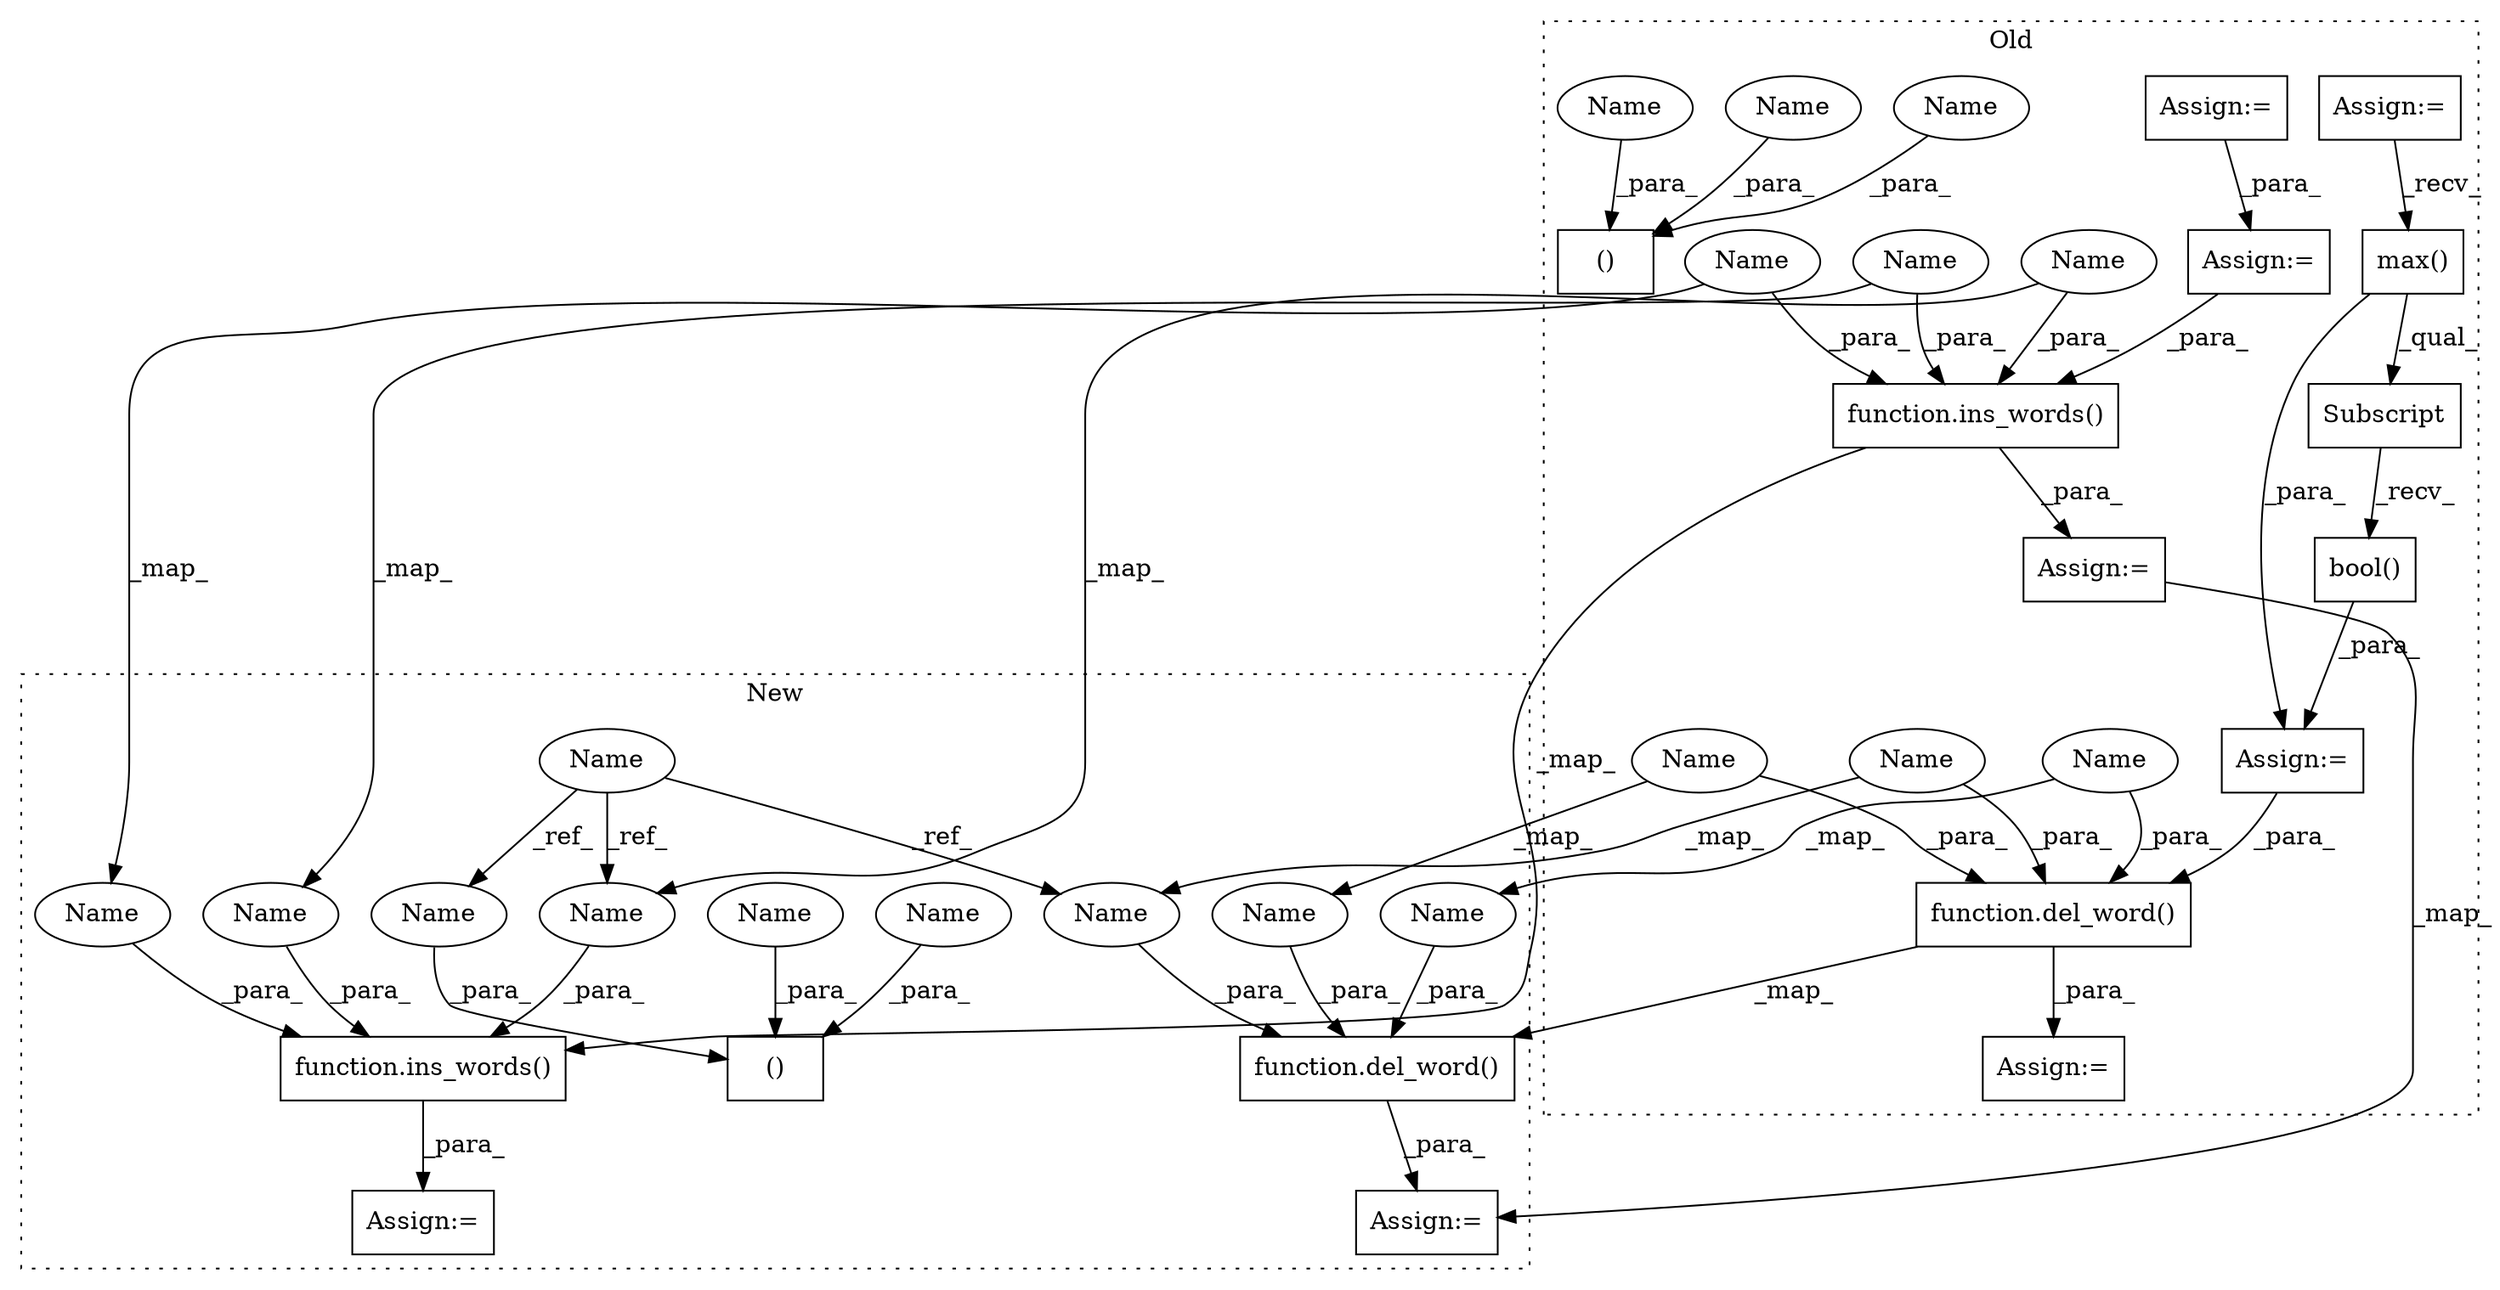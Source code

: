 digraph G {
subgraph cluster0 {
1 [label="bool()" a="75" s="15242" l="32" shape="box"];
3 [label="Assign:=" a="68" s="15297" l="24" shape="box"];
4 [label="max()" a="75" s="15242,15263" l="19,1" shape="box"];
5 [label="Subscript" a="63" s="15242,0" l="25,0" shape="box"];
7 [label="function.del_word()" a="75" s="15321,15547" l="22,11" shape="box"];
9 [label="function.ins_words()" a="75" s="16875,17108" l="23,11" shape="box"];
11 [label="()" a="54" s="15297" l="21" shape="box"];
12 [label="Assign:=" a="68" s="15239" l="3" shape="box"];
13 [label="Assign:=" a="68" s="15184" l="3" shape="box"];
15 [label="Assign:=" a="68" s="16745" l="3" shape="box"];
16 [label="Assign:=" a="68" s="16800" l="3" shape="box"];
17 [label="Assign:=" a="68" s="16851" l="24" shape="box"];
22 [label="Name" a="87" s="16952" l="4" shape="ellipse"];
23 [label="Name" a="87" s="15314" l="4" shape="ellipse"];
24 [label="Name" a="87" s="15397" l="4" shape="ellipse"];
25 [label="Name" a="87" s="16925" l="13" shape="ellipse"];
26 [label="Name" a="87" s="15370" l="13" shape="ellipse"];
27 [label="Name" a="87" s="15299" l="13" shape="ellipse"];
28 [label="Name" a="87" s="15343" l="13" shape="ellipse"];
29 [label="Name" a="87" s="16898" l="13" shape="ellipse"];
30 [label="Name" a="87" s="15284" l="13" shape="ellipse"];
label = "Old";
style="dotted";
}
subgraph cluster1 {
2 [label="()" a="54" s="17038" l="21" shape="box"];
6 [label="function.del_word()" a="75" s="15961,16186" l="22,11" shape="box"];
8 [label="Name" a="87" s="9398" l="4" shape="ellipse"];
10 [label="function.ins_words()" a="75" s="17062,17266" l="23,11" shape="box"];
14 [label="Assign:=" a="68" s="17038" l="24" shape="box"];
18 [label="Assign:=" a="68" s="15937" l="24" shape="box"];
19 [label="Name" a="87" s="17139" l="4" shape="ellipse"];
20 [label="Name" a="87" s="16037" l="4" shape="ellipse"];
21 [label="Name" a="87" s="17055" l="4" shape="ellipse"];
31 [label="Name" a="87" s="17040" l="13" shape="ellipse"];
32 [label="Name" a="87" s="17112" l="13" shape="ellipse"];
33 [label="Name" a="87" s="16010" l="13" shape="ellipse"];
34 [label="Name" a="87" s="17085" l="13" shape="ellipse"];
35 [label="Name" a="87" s="17025" l="13" shape="ellipse"];
36 [label="Name" a="87" s="15983" l="13" shape="ellipse"];
label = "New";
style="dotted";
}
1 -> 12 [label="_para_"];
4 -> 12 [label="_para_"];
4 -> 5 [label="_qual_"];
5 -> 1 [label="_recv_"];
6 -> 18 [label="_para_"];
7 -> 6 [label="_map_"];
7 -> 3 [label="_para_"];
8 -> 19 [label="_ref_"];
8 -> 20 [label="_ref_"];
8 -> 21 [label="_ref_"];
9 -> 10 [label="_map_"];
9 -> 17 [label="_para_"];
10 -> 14 [label="_para_"];
12 -> 7 [label="_para_"];
13 -> 4 [label="_recv_"];
15 -> 16 [label="_para_"];
16 -> 9 [label="_para_"];
17 -> 18 [label="_map_"];
19 -> 10 [label="_para_"];
20 -> 6 [label="_para_"];
21 -> 2 [label="_para_"];
22 -> 9 [label="_para_"];
22 -> 19 [label="_map_"];
23 -> 11 [label="_para_"];
24 -> 7 [label="_para_"];
24 -> 20 [label="_map_"];
25 -> 9 [label="_para_"];
25 -> 32 [label="_map_"];
26 -> 33 [label="_map_"];
26 -> 7 [label="_para_"];
27 -> 11 [label="_para_"];
28 -> 36 [label="_map_"];
28 -> 7 [label="_para_"];
29 -> 9 [label="_para_"];
29 -> 34 [label="_map_"];
30 -> 11 [label="_para_"];
31 -> 2 [label="_para_"];
32 -> 10 [label="_para_"];
33 -> 6 [label="_para_"];
34 -> 10 [label="_para_"];
35 -> 2 [label="_para_"];
36 -> 6 [label="_para_"];
}